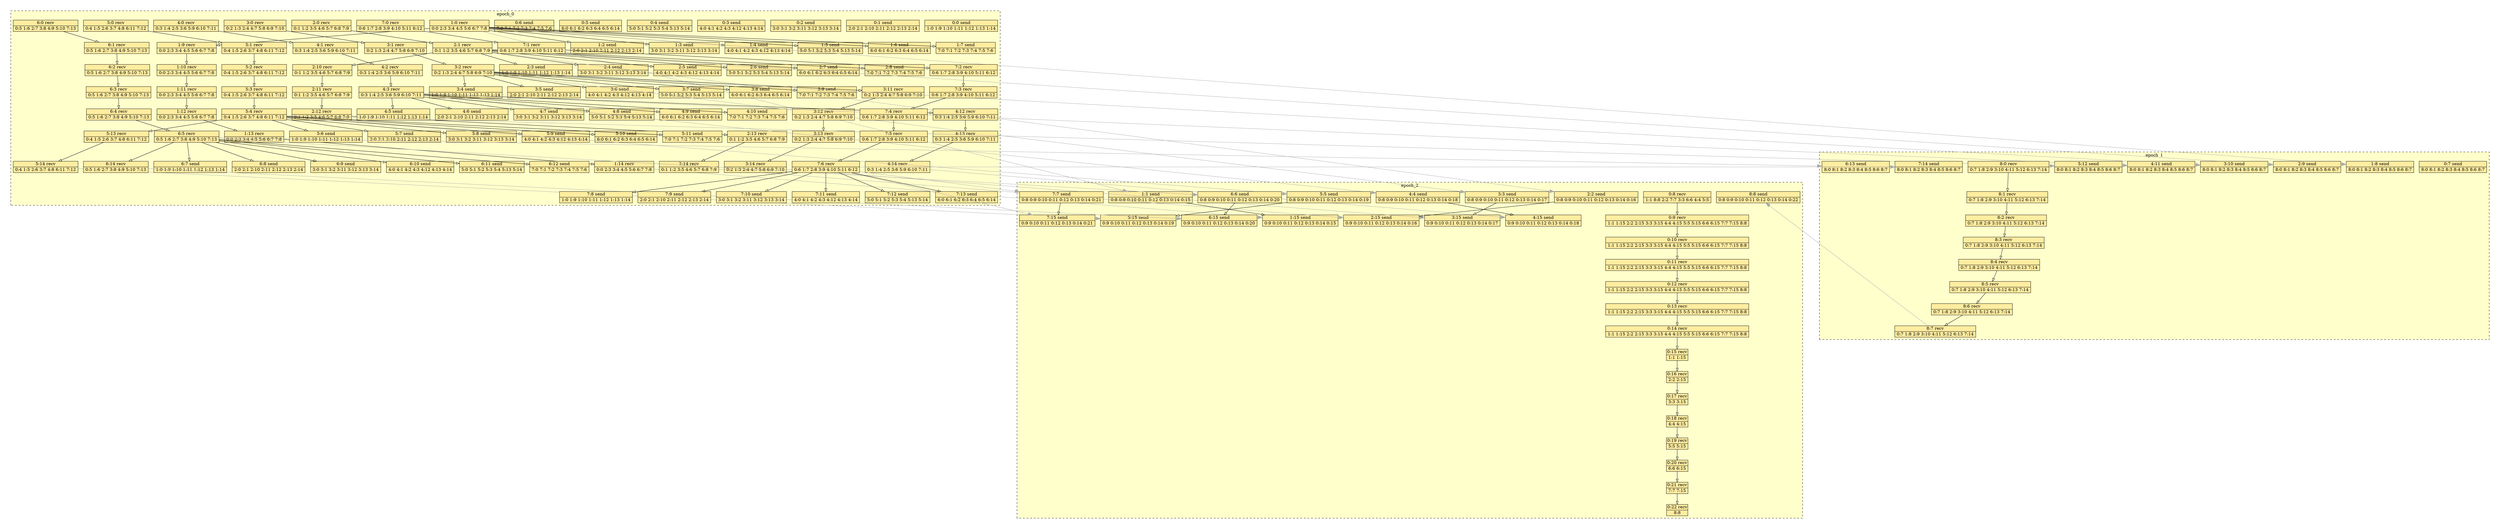 digraph{node[shape=none margin=0 style=filled colorscheme=ylorrd9 fillcolor=2];compound=true;splines=line;subgraph clusterdummy0_0{style=invis;subgraph clusterdummy0_1{style=invis;subgraph clusterdummy0_2{style=invis;subgraph cluster0{style=dashed;colorscheme=ylorrd9;bgcolor=1;edge[arrowhead=empty];label=epoch_0;0[label=<<table border="0" cellborder="0" cellspacing="0"><tr><td>0:0 send</td></tr><hr/><tr><td> 1:0 1:9 1:10 1:11 1:12 1:13 1:14 </td></tr></table>>];1[label=<<table border="0" cellborder="0" cellspacing="0"><tr><td>0:1 send</td></tr><hr/><tr><td> 2:0 2:1 2:10 2:11 2:12 2:13 2:14 </td></tr></table>>];2[label=<<table border="0" cellborder="0" cellspacing="0"><tr><td>0:2 send</td></tr><hr/><tr><td> 3:0 3:1 3:2 3:11 3:12 3:13 3:14 </td></tr></table>>];3[label=<<table border="0" cellborder="0" cellspacing="0"><tr><td>0:3 send</td></tr><hr/><tr><td> 4:0 4:1 4:2 4:3 4:12 4:13 4:14 </td></tr></table>>];4[label=<<table border="0" cellborder="0" cellspacing="0"><tr><td>0:4 send</td></tr><hr/><tr><td> 5:0 5:1 5:2 5:3 5:4 5:13 5:14 </td></tr></table>>];5[label=<<table border="0" cellborder="0" cellspacing="0"><tr><td>0:5 send</td></tr><hr/><tr><td> 6:0 6:1 6:2 6:3 6:4 6:5 6:14 </td></tr></table>>];6[label=<<table border="0" cellborder="0" cellspacing="0"><tr><td>0:6 send</td></tr><hr/><tr><td> 7:0 7:1 7:2 7:3 7:4 7:5 7:6 </td></tr></table>>];23[label=<<table border="0" cellborder="0" cellspacing="0"><tr><td>1:0 recv</td></tr><hr/><tr><td> 0:0 2:3 3:4 4:5 5:6 6:7 7:8 </td></tr></table>>];25[label=<<table border="0" cellborder="0" cellspacing="0"><tr><td>1:2 send</td></tr><hr/><tr><td> 2:0 2:1 2:10 2:11 2:12 2:13 2:14 </td></tr></table>>];23->25;26[label=<<table border="0" cellborder="0" cellspacing="0"><tr><td>1:3 send</td></tr><hr/><tr><td> 3:0 3:1 3:2 3:11 3:12 3:13 3:14 </td></tr></table>>];23->26;27[label=<<table border="0" cellborder="0" cellspacing="0"><tr><td>1:4 send</td></tr><hr/><tr><td> 4:0 4:1 4:2 4:3 4:12 4:13 4:14 </td></tr></table>>];23->27;28[label=<<table border="0" cellborder="0" cellspacing="0"><tr><td>1:5 send</td></tr><hr/><tr><td> 5:0 5:1 5:2 5:3 5:4 5:13 5:14 </td></tr></table>>];23->28;29[label=<<table border="0" cellborder="0" cellspacing="0"><tr><td>1:6 send</td></tr><hr/><tr><td> 6:0 6:1 6:2 6:3 6:4 6:5 6:14 </td></tr></table>>];23->29;30[label=<<table border="0" cellborder="0" cellspacing="0"><tr><td>1:7 send</td></tr><hr/><tr><td> 7:0 7:1 7:2 7:3 7:4 7:5 7:6 </td></tr></table>>];23->30;32[label=<<table border="0" cellborder="0" cellspacing="0"><tr><td>1:9 recv</td></tr><hr/><tr><td> 0:0 2:3 3:4 4:5 5:6 6:7 7:8 </td></tr></table>>];23->32;33[label=<<table border="0" cellborder="0" cellspacing="0"><tr><td>1:10 recv</td></tr><hr/><tr><td> 0:0 2:3 3:4 4:5 5:6 6:7 7:8 </td></tr></table>>];32->33;34[label=<<table border="0" cellborder="0" cellspacing="0"><tr><td>1:11 recv</td></tr><hr/><tr><td> 0:0 2:3 3:4 4:5 5:6 6:7 7:8 </td></tr></table>>];33->34;35[label=<<table border="0" cellborder="0" cellspacing="0"><tr><td>1:12 recv</td></tr><hr/><tr><td> 0:0 2:3 3:4 4:5 5:6 6:7 7:8 </td></tr></table>>];34->35;36[label=<<table border="0" cellborder="0" cellspacing="0"><tr><td>1:13 recv</td></tr><hr/><tr><td> 0:0 2:3 3:4 4:5 5:6 6:7 7:8 </td></tr></table>>];35->36;37[label=<<table border="0" cellborder="0" cellspacing="0"><tr><td>1:14 recv</td></tr><hr/><tr><td> 0:0 2:3 3:4 4:5 5:6 6:7 7:8 </td></tr></table>>];36->37;39[label=<<table border="0" cellborder="0" cellspacing="0"><tr><td>2:0 recv</td></tr><hr/><tr><td> 0:1 1:2 3:5 4:6 5:7 6:8 7:9 </td></tr></table>>];40[label=<<table border="0" cellborder="0" cellspacing="0"><tr><td>2:1 recv</td></tr><hr/><tr><td> 0:1 1:2 3:5 4:6 5:7 6:8 7:9 </td></tr></table>>];39->40;42[label=<<table border="0" cellborder="0" cellspacing="0"><tr><td>2:3 send</td></tr><hr/><tr><td> 1:0 1:9 1:10 1:11 1:12 1:13 1:14 </td></tr></table>>];40->42;43[label=<<table border="0" cellborder="0" cellspacing="0"><tr><td>2:4 send</td></tr><hr/><tr><td> 3:0 3:1 3:2 3:11 3:12 3:13 3:14 </td></tr></table>>];40->43;44[label=<<table border="0" cellborder="0" cellspacing="0"><tr><td>2:5 send</td></tr><hr/><tr><td> 4:0 4:1 4:2 4:3 4:12 4:13 4:14 </td></tr></table>>];40->44;45[label=<<table border="0" cellborder="0" cellspacing="0"><tr><td>2:6 send</td></tr><hr/><tr><td> 5:0 5:1 5:2 5:3 5:4 5:13 5:14 </td></tr></table>>];40->45;46[label=<<table border="0" cellborder="0" cellspacing="0"><tr><td>2:7 send</td></tr><hr/><tr><td> 6:0 6:1 6:2 6:3 6:4 6:5 6:14 </td></tr></table>>];40->46;47[label=<<table border="0" cellborder="0" cellspacing="0"><tr><td>2:8 send</td></tr><hr/><tr><td> 7:0 7:1 7:2 7:3 7:4 7:5 7:6 </td></tr></table>>];40->47;49[label=<<table border="0" cellborder="0" cellspacing="0"><tr><td>2:10 recv</td></tr><hr/><tr><td> 0:1 1:2 3:5 4:6 5:7 6:8 7:9 </td></tr></table>>];40->49;50[label=<<table border="0" cellborder="0" cellspacing="0"><tr><td>2:11 recv</td></tr><hr/><tr><td> 0:1 1:2 3:5 4:6 5:7 6:8 7:9 </td></tr></table>>];49->50;51[label=<<table border="0" cellborder="0" cellspacing="0"><tr><td>2:12 recv</td></tr><hr/><tr><td> 0:1 1:2 3:5 4:6 5:7 6:8 7:9 </td></tr></table>>];50->51;52[label=<<table border="0" cellborder="0" cellspacing="0"><tr><td>2:13 recv</td></tr><hr/><tr><td> 0:1 1:2 3:5 4:6 5:7 6:8 7:9 </td></tr></table>>];51->52;53[label=<<table border="0" cellborder="0" cellspacing="0"><tr><td>2:14 recv</td></tr><hr/><tr><td> 0:1 1:2 3:5 4:6 5:7 6:8 7:9 </td></tr></table>>];52->53;55[label=<<table border="0" cellborder="0" cellspacing="0"><tr><td>3:0 recv</td></tr><hr/><tr><td> 0:2 1:3 2:4 4:7 5:8 6:9 7:10 </td></tr></table>>];56[label=<<table border="0" cellborder="0" cellspacing="0"><tr><td>3:1 recv</td></tr><hr/><tr><td> 0:2 1:3 2:4 4:7 5:8 6:9 7:10 </td></tr></table>>];55->56;57[label=<<table border="0" cellborder="0" cellspacing="0"><tr><td>3:2 recv</td></tr><hr/><tr><td> 0:2 1:3 2:4 4:7 5:8 6:9 7:10 </td></tr></table>>];56->57;59[label=<<table border="0" cellborder="0" cellspacing="0"><tr><td>3:4 send</td></tr><hr/><tr><td> 1:0 1:9 1:10 1:11 1:12 1:13 1:14 </td></tr></table>>];57->59;60[label=<<table border="0" cellborder="0" cellspacing="0"><tr><td>3:5 send</td></tr><hr/><tr><td> 2:0 2:1 2:10 2:11 2:12 2:13 2:14 </td></tr></table>>];57->60;61[label=<<table border="0" cellborder="0" cellspacing="0"><tr><td>3:6 send</td></tr><hr/><tr><td> 4:0 4:1 4:2 4:3 4:12 4:13 4:14 </td></tr></table>>];57->61;62[label=<<table border="0" cellborder="0" cellspacing="0"><tr><td>3:7 send</td></tr><hr/><tr><td> 5:0 5:1 5:2 5:3 5:4 5:13 5:14 </td></tr></table>>];57->62;63[label=<<table border="0" cellborder="0" cellspacing="0"><tr><td>3:8 send</td></tr><hr/><tr><td> 6:0 6:1 6:2 6:3 6:4 6:5 6:14 </td></tr></table>>];57->63;64[label=<<table border="0" cellborder="0" cellspacing="0"><tr><td>3:9 send</td></tr><hr/><tr><td> 7:0 7:1 7:2 7:3 7:4 7:5 7:6 </td></tr></table>>];57->64;66[label=<<table border="0" cellborder="0" cellspacing="0"><tr><td>3:11 recv</td></tr><hr/><tr><td> 0:2 1:3 2:4 4:7 5:8 6:9 7:10 </td></tr></table>>];57->66;67[label=<<table border="0" cellborder="0" cellspacing="0"><tr><td>3:12 recv</td></tr><hr/><tr><td> 0:2 1:3 2:4 4:7 5:8 6:9 7:10 </td></tr></table>>];66->67;68[label=<<table border="0" cellborder="0" cellspacing="0"><tr><td>3:13 recv</td></tr><hr/><tr><td> 0:2 1:3 2:4 4:7 5:8 6:9 7:10 </td></tr></table>>];67->68;69[label=<<table border="0" cellborder="0" cellspacing="0"><tr><td>3:14 recv</td></tr><hr/><tr><td> 0:2 1:3 2:4 4:7 5:8 6:9 7:10 </td></tr></table>>];68->69;71[label=<<table border="0" cellborder="0" cellspacing="0"><tr><td>4:0 recv</td></tr><hr/><tr><td> 0:3 1:4 2:5 3:6 5:9 6:10 7:11 </td></tr></table>>];72[label=<<table border="0" cellborder="0" cellspacing="0"><tr><td>4:1 recv</td></tr><hr/><tr><td> 0:3 1:4 2:5 3:6 5:9 6:10 7:11 </td></tr></table>>];71->72;73[label=<<table border="0" cellborder="0" cellspacing="0"><tr><td>4:2 recv</td></tr><hr/><tr><td> 0:3 1:4 2:5 3:6 5:9 6:10 7:11 </td></tr></table>>];72->73;74[label=<<table border="0" cellborder="0" cellspacing="0"><tr><td>4:3 recv</td></tr><hr/><tr><td> 0:3 1:4 2:5 3:6 5:9 6:10 7:11 </td></tr></table>>];73->74;76[label=<<table border="0" cellborder="0" cellspacing="0"><tr><td>4:5 send</td></tr><hr/><tr><td> 1:0 1:9 1:10 1:11 1:12 1:13 1:14 </td></tr></table>>];74->76;77[label=<<table border="0" cellborder="0" cellspacing="0"><tr><td>4:6 send</td></tr><hr/><tr><td> 2:0 2:1 2:10 2:11 2:12 2:13 2:14 </td></tr></table>>];74->77;78[label=<<table border="0" cellborder="0" cellspacing="0"><tr><td>4:7 send</td></tr><hr/><tr><td> 3:0 3:1 3:2 3:11 3:12 3:13 3:14 </td></tr></table>>];74->78;79[label=<<table border="0" cellborder="0" cellspacing="0"><tr><td>4:8 send</td></tr><hr/><tr><td> 5:0 5:1 5:2 5:3 5:4 5:13 5:14 </td></tr></table>>];74->79;80[label=<<table border="0" cellborder="0" cellspacing="0"><tr><td>4:9 send</td></tr><hr/><tr><td> 6:0 6:1 6:2 6:3 6:4 6:5 6:14 </td></tr></table>>];74->80;81[label=<<table border="0" cellborder="0" cellspacing="0"><tr><td>4:10 send</td></tr><hr/><tr><td> 7:0 7:1 7:2 7:3 7:4 7:5 7:6 </td></tr></table>>];74->81;83[label=<<table border="0" cellborder="0" cellspacing="0"><tr><td>4:12 recv</td></tr><hr/><tr><td> 0:3 1:4 2:5 3:6 5:9 6:10 7:11 </td></tr></table>>];74->83;84[label=<<table border="0" cellborder="0" cellspacing="0"><tr><td>4:13 recv</td></tr><hr/><tr><td> 0:3 1:4 2:5 3:6 5:9 6:10 7:11 </td></tr></table>>];83->84;85[label=<<table border="0" cellborder="0" cellspacing="0"><tr><td>4:14 recv</td></tr><hr/><tr><td> 0:3 1:4 2:5 3:6 5:9 6:10 7:11 </td></tr></table>>];84->85;87[label=<<table border="0" cellborder="0" cellspacing="0"><tr><td>5:0 recv</td></tr><hr/><tr><td> 0:4 1:5 2:6 3:7 4:8 6:11 7:12 </td></tr></table>>];88[label=<<table border="0" cellborder="0" cellspacing="0"><tr><td>5:1 recv</td></tr><hr/><tr><td> 0:4 1:5 2:6 3:7 4:8 6:11 7:12 </td></tr></table>>];87->88;89[label=<<table border="0" cellborder="0" cellspacing="0"><tr><td>5:2 recv</td></tr><hr/><tr><td> 0:4 1:5 2:6 3:7 4:8 6:11 7:12 </td></tr></table>>];88->89;90[label=<<table border="0" cellborder="0" cellspacing="0"><tr><td>5:3 recv</td></tr><hr/><tr><td> 0:4 1:5 2:6 3:7 4:8 6:11 7:12 </td></tr></table>>];89->90;91[label=<<table border="0" cellborder="0" cellspacing="0"><tr><td>5:4 recv</td></tr><hr/><tr><td> 0:4 1:5 2:6 3:7 4:8 6:11 7:12 </td></tr></table>>];90->91;93[label=<<table border="0" cellborder="0" cellspacing="0"><tr><td>5:6 send</td></tr><hr/><tr><td> 1:0 1:9 1:10 1:11 1:12 1:13 1:14 </td></tr></table>>];91->93;94[label=<<table border="0" cellborder="0" cellspacing="0"><tr><td>5:7 send</td></tr><hr/><tr><td> 2:0 2:1 2:10 2:11 2:12 2:13 2:14 </td></tr></table>>];91->94;95[label=<<table border="0" cellborder="0" cellspacing="0"><tr><td>5:8 send</td></tr><hr/><tr><td> 3:0 3:1 3:2 3:11 3:12 3:13 3:14 </td></tr></table>>];91->95;96[label=<<table border="0" cellborder="0" cellspacing="0"><tr><td>5:9 send</td></tr><hr/><tr><td> 4:0 4:1 4:2 4:3 4:12 4:13 4:14 </td></tr></table>>];91->96;97[label=<<table border="0" cellborder="0" cellspacing="0"><tr><td>5:10 send</td></tr><hr/><tr><td> 6:0 6:1 6:2 6:3 6:4 6:5 6:14 </td></tr></table>>];91->97;98[label=<<table border="0" cellborder="0" cellspacing="0"><tr><td>5:11 send</td></tr><hr/><tr><td> 7:0 7:1 7:2 7:3 7:4 7:5 7:6 </td></tr></table>>];91->98;100[label=<<table border="0" cellborder="0" cellspacing="0"><tr><td>5:13 recv</td></tr><hr/><tr><td> 0:4 1:5 2:6 3:7 4:8 6:11 7:12 </td></tr></table>>];91->100;101[label=<<table border="0" cellborder="0" cellspacing="0"><tr><td>5:14 recv</td></tr><hr/><tr><td> 0:4 1:5 2:6 3:7 4:8 6:11 7:12 </td></tr></table>>];100->101;103[label=<<table border="0" cellborder="0" cellspacing="0"><tr><td>6:0 recv</td></tr><hr/><tr><td> 0:5 1:6 2:7 3:8 4:9 5:10 7:13 </td></tr></table>>];104[label=<<table border="0" cellborder="0" cellspacing="0"><tr><td>6:1 recv</td></tr><hr/><tr><td> 0:5 1:6 2:7 3:8 4:9 5:10 7:13 </td></tr></table>>];103->104;105[label=<<table border="0" cellborder="0" cellspacing="0"><tr><td>6:2 recv</td></tr><hr/><tr><td> 0:5 1:6 2:7 3:8 4:9 5:10 7:13 </td></tr></table>>];104->105;106[label=<<table border="0" cellborder="0" cellspacing="0"><tr><td>6:3 recv</td></tr><hr/><tr><td> 0:5 1:6 2:7 3:8 4:9 5:10 7:13 </td></tr></table>>];105->106;107[label=<<table border="0" cellborder="0" cellspacing="0"><tr><td>6:4 recv</td></tr><hr/><tr><td> 0:5 1:6 2:7 3:8 4:9 5:10 7:13 </td></tr></table>>];106->107;108[label=<<table border="0" cellborder="0" cellspacing="0"><tr><td>6:5 recv</td></tr><hr/><tr><td> 0:5 1:6 2:7 3:8 4:9 5:10 7:13 </td></tr></table>>];107->108;110[label=<<table border="0" cellborder="0" cellspacing="0"><tr><td>6:7 send</td></tr><hr/><tr><td> 1:0 1:9 1:10 1:11 1:12 1:13 1:14 </td></tr></table>>];108->110;111[label=<<table border="0" cellborder="0" cellspacing="0"><tr><td>6:8 send</td></tr><hr/><tr><td> 2:0 2:1 2:10 2:11 2:12 2:13 2:14 </td></tr></table>>];108->111;112[label=<<table border="0" cellborder="0" cellspacing="0"><tr><td>6:9 send</td></tr><hr/><tr><td> 3:0 3:1 3:2 3:11 3:12 3:13 3:14 </td></tr></table>>];108->112;113[label=<<table border="0" cellborder="0" cellspacing="0"><tr><td>6:10 send</td></tr><hr/><tr><td> 4:0 4:1 4:2 4:3 4:12 4:13 4:14 </td></tr></table>>];108->113;114[label=<<table border="0" cellborder="0" cellspacing="0"><tr><td>6:11 send</td></tr><hr/><tr><td> 5:0 5:1 5:2 5:3 5:4 5:13 5:14 </td></tr></table>>];108->114;115[label=<<table border="0" cellborder="0" cellspacing="0"><tr><td>6:12 send</td></tr><hr/><tr><td> 7:0 7:1 7:2 7:3 7:4 7:5 7:6 </td></tr></table>>];108->115;117[label=<<table border="0" cellborder="0" cellspacing="0"><tr><td>6:14 recv</td></tr><hr/><tr><td> 0:5 1:6 2:7 3:8 4:9 5:10 7:13 </td></tr></table>>];108->117;119[label=<<table border="0" cellborder="0" cellspacing="0"><tr><td>7:0 recv</td></tr><hr/><tr><td> 0:6 1:7 2:8 3:9 4:10 5:11 6:12 </td></tr></table>>];120[label=<<table border="0" cellborder="0" cellspacing="0"><tr><td>7:1 recv</td></tr><hr/><tr><td> 0:6 1:7 2:8 3:9 4:10 5:11 6:12 </td></tr></table>>];119->120;121[label=<<table border="0" cellborder="0" cellspacing="0"><tr><td>7:2 recv</td></tr><hr/><tr><td> 0:6 1:7 2:8 3:9 4:10 5:11 6:12 </td></tr></table>>];120->121;122[label=<<table border="0" cellborder="0" cellspacing="0"><tr><td>7:3 recv</td></tr><hr/><tr><td> 0:6 1:7 2:8 3:9 4:10 5:11 6:12 </td></tr></table>>];121->122;123[label=<<table border="0" cellborder="0" cellspacing="0"><tr><td>7:4 recv</td></tr><hr/><tr><td> 0:6 1:7 2:8 3:9 4:10 5:11 6:12 </td></tr></table>>];122->123;124[label=<<table border="0" cellborder="0" cellspacing="0"><tr><td>7:5 recv</td></tr><hr/><tr><td> 0:6 1:7 2:8 3:9 4:10 5:11 6:12 </td></tr></table>>];123->124;125[label=<<table border="0" cellborder="0" cellspacing="0"><tr><td>7:6 recv</td></tr><hr/><tr><td> 0:6 1:7 2:8 3:9 4:10 5:11 6:12 </td></tr></table>>];124->125;127[label=<<table border="0" cellborder="0" cellspacing="0"><tr><td>7:8 send</td></tr><hr/><tr><td> 1:0 1:9 1:10 1:11 1:12 1:13 1:14 </td></tr></table>>];125->127;128[label=<<table border="0" cellborder="0" cellspacing="0"><tr><td>7:9 send</td></tr><hr/><tr><td> 2:0 2:1 2:10 2:11 2:12 2:13 2:14 </td></tr></table>>];125->128;129[label=<<table border="0" cellborder="0" cellspacing="0"><tr><td>7:10 send</td></tr><hr/><tr><td> 3:0 3:1 3:2 3:11 3:12 3:13 3:14 </td></tr></table>>];125->129;130[label=<<table border="0" cellborder="0" cellspacing="0"><tr><td>7:11 send</td></tr><hr/><tr><td> 4:0 4:1 4:2 4:3 4:12 4:13 4:14 </td></tr></table>>];125->130;131[label=<<table border="0" cellborder="0" cellspacing="0"><tr><td>7:12 send</td></tr><hr/><tr><td> 5:0 5:1 5:2 5:3 5:4 5:13 5:14 </td></tr></table>>];125->131;132[label=<<table border="0" cellborder="0" cellspacing="0"><tr><td>7:13 send</td></tr><hr/><tr><td> 6:0 6:1 6:2 6:3 6:4 6:5 6:14 </td></tr></table>>];125->132;}}}}subgraph clusterdummy1_0{style=invis;subgraph clusterdummy1_1{style=invis;subgraph clusterdummy1_2{style=invis;subgraph cluster1{style=dashed;colorscheme=ylorrd9;bgcolor=1;edge[arrowhead=empty];label=epoch_1;7[label=<<table border="0" cellborder="0" cellspacing="0"><tr><td>0:7 send</td></tr><hr/><tr><td> 8:0 8:1 8:2 8:3 8:4 8:5 8:6 8:7 </td></tr></table>>];31[label=<<table border="0" cellborder="0" cellspacing="0"><tr><td>1:8 send</td></tr><hr/><tr><td> 8:0 8:1 8:2 8:3 8:4 8:5 8:6 8:7 </td></tr></table>>];48[label=<<table border="0" cellborder="0" cellspacing="0"><tr><td>2:9 send</td></tr><hr/><tr><td> 8:0 8:1 8:2 8:3 8:4 8:5 8:6 8:7 </td></tr></table>>];65[label=<<table border="0" cellborder="0" cellspacing="0"><tr><td>3:10 send</td></tr><hr/><tr><td> 8:0 8:1 8:2 8:3 8:4 8:5 8:6 8:7 </td></tr></table>>];82[label=<<table border="0" cellborder="0" cellspacing="0"><tr><td>4:11 send</td></tr><hr/><tr><td> 8:0 8:1 8:2 8:3 8:4 8:5 8:6 8:7 </td></tr></table>>];99[label=<<table border="0" cellborder="0" cellspacing="0"><tr><td>5:12 send</td></tr><hr/><tr><td> 8:0 8:1 8:2 8:3 8:4 8:5 8:6 8:7 </td></tr></table>>];116[label=<<table border="0" cellborder="0" cellspacing="0"><tr><td>6:13 send</td></tr><hr/><tr><td> 8:0 8:1 8:2 8:3 8:4 8:5 8:6 8:7 </td></tr></table>>];133[label=<<table border="0" cellborder="0" cellspacing="0"><tr><td>7:14 send</td></tr><hr/><tr><td> 8:0 8:1 8:2 8:3 8:4 8:5 8:6 8:7 </td></tr></table>>];135[label=<<table border="0" cellborder="0" cellspacing="0"><tr><td>8:0 recv</td></tr><hr/><tr><td> 0:7 1:8 2:9 3:10 4:11 5:12 6:13 7:14 </td></tr></table>>];136[label=<<table border="0" cellborder="0" cellspacing="0"><tr><td>8:1 recv</td></tr><hr/><tr><td> 0:7 1:8 2:9 3:10 4:11 5:12 6:13 7:14 </td></tr></table>>];135->136;137[label=<<table border="0" cellborder="0" cellspacing="0"><tr><td>8:2 recv</td></tr><hr/><tr><td> 0:7 1:8 2:9 3:10 4:11 5:12 6:13 7:14 </td></tr></table>>];136->137;138[label=<<table border="0" cellborder="0" cellspacing="0"><tr><td>8:3 recv</td></tr><hr/><tr><td> 0:7 1:8 2:9 3:10 4:11 5:12 6:13 7:14 </td></tr></table>>];137->138;139[label=<<table border="0" cellborder="0" cellspacing="0"><tr><td>8:4 recv</td></tr><hr/><tr><td> 0:7 1:8 2:9 3:10 4:11 5:12 6:13 7:14 </td></tr></table>>];138->139;140[label=<<table border="0" cellborder="0" cellspacing="0"><tr><td>8:5 recv</td></tr><hr/><tr><td> 0:7 1:8 2:9 3:10 4:11 5:12 6:13 7:14 </td></tr></table>>];139->140;141[label=<<table border="0" cellborder="0" cellspacing="0"><tr><td>8:6 recv</td></tr><hr/><tr><td> 0:7 1:8 2:9 3:10 4:11 5:12 6:13 7:14 </td></tr></table>>];140->141;142[label=<<table border="0" cellborder="0" cellspacing="0"><tr><td>8:7 recv</td></tr><hr/><tr><td> 0:7 1:8 2:9 3:10 4:11 5:12 6:13 7:14 </td></tr></table>>];141->142;}}}}subgraph clusterdummy2_0{style=invis;subgraph clusterdummy2_1{style=invis;subgraph clusterdummy2_2{style=invis;subgraph cluster2{style=dashed;colorscheme=ylorrd9;bgcolor=1;edge[arrowhead=empty];label=epoch_2;8[label=<<table border="0" cellborder="0" cellspacing="0"><tr><td>0:8 recv</td></tr><hr/><tr><td> 1:1 8:8 2:2 7:7 3:3 6:6 4:4 5:5 </td></tr></table>>];9[label=<<table border="0" cellborder="0" cellspacing="0"><tr><td>0:9 recv</td></tr><hr/><tr><td> 1:1 1:15 2:2 2:15 3:3 3:15 4:4 4:15 5:5 5:15 6:6 6:15 7:7 7:15 8:8 </td></tr></table>>];8->9;10[label=<<table border="0" cellborder="0" cellspacing="0"><tr><td>0:10 recv</td></tr><hr/><tr><td> 1:1 1:15 2:2 2:15 3:3 3:15 4:4 4:15 5:5 5:15 6:6 6:15 7:7 7:15 8:8 </td></tr></table>>];9->10;11[label=<<table border="0" cellborder="0" cellspacing="0"><tr><td>0:11 recv</td></tr><hr/><tr><td> 1:1 1:15 2:2 2:15 3:3 3:15 4:4 4:15 5:5 5:15 6:6 6:15 7:7 7:15 8:8 </td></tr></table>>];10->11;12[label=<<table border="0" cellborder="0" cellspacing="0"><tr><td>0:12 recv</td></tr><hr/><tr><td> 1:1 1:15 2:2 2:15 3:3 3:15 4:4 4:15 5:5 5:15 6:6 6:15 7:7 7:15 8:8 </td></tr></table>>];11->12;13[label=<<table border="0" cellborder="0" cellspacing="0"><tr><td>0:13 recv</td></tr><hr/><tr><td> 1:1 1:15 2:2 2:15 3:3 3:15 4:4 4:15 5:5 5:15 6:6 6:15 7:7 7:15 8:8 </td></tr></table>>];12->13;14[label=<<table border="0" cellborder="0" cellspacing="0"><tr><td>0:14 recv</td></tr><hr/><tr><td> 1:1 1:15 2:2 2:15 3:3 3:15 4:4 4:15 5:5 5:15 6:6 6:15 7:7 7:15 8:8 </td></tr></table>>];13->14;15[label=<<table border="0" cellborder="0" cellspacing="0"><tr><td>0:15 recv</td></tr><hr/><tr><td> 1:1 1:15 </td></tr></table>>];14->15;16[label=<<table border="0" cellborder="0" cellspacing="0"><tr><td>0:16 recv</td></tr><hr/><tr><td> 2:2 2:15 </td></tr></table>>];15->16;17[label=<<table border="0" cellborder="0" cellspacing="0"><tr><td>0:17 recv</td></tr><hr/><tr><td> 3:3 3:15 </td></tr></table>>];16->17;18[label=<<table border="0" cellborder="0" cellspacing="0"><tr><td>0:18 recv</td></tr><hr/><tr><td> 4:4 4:15 </td></tr></table>>];17->18;19[label=<<table border="0" cellborder="0" cellspacing="0"><tr><td>0:19 recv</td></tr><hr/><tr><td> 5:5 5:15 </td></tr></table>>];18->19;20[label=<<table border="0" cellborder="0" cellspacing="0"><tr><td>0:20 recv</td></tr><hr/><tr><td> 6:6 6:15 </td></tr></table>>];19->20;21[label=<<table border="0" cellborder="0" cellspacing="0"><tr><td>0:21 recv</td></tr><hr/><tr><td> 7:7 7:15 </td></tr></table>>];20->21;22[label=<<table border="0" cellborder="0" cellspacing="0"><tr><td>0:22 recv</td></tr><hr/><tr><td> 8:8 </td></tr></table>>];21->22;24[label=<<table border="0" cellborder="0" cellspacing="0"><tr><td>1:1 send</td></tr><hr/><tr><td> 0:8 0:9 0:10 0:11 0:12 0:13 0:14 0:15 </td></tr></table>>];38[label=<<table border="0" cellborder="0" cellspacing="0"><tr><td>1:15 send</td></tr><hr/><tr><td> 0:9 0:10 0:11 0:12 0:13 0:14 0:15 </td></tr></table>>];24->38;41[label=<<table border="0" cellborder="0" cellspacing="0"><tr><td>2:2 send</td></tr><hr/><tr><td> 0:8 0:9 0:10 0:11 0:12 0:13 0:14 0:16 </td></tr></table>>];54[label=<<table border="0" cellborder="0" cellspacing="0"><tr><td>2:15 send</td></tr><hr/><tr><td> 0:9 0:10 0:11 0:12 0:13 0:14 0:16 </td></tr></table>>];41->54;58[label=<<table border="0" cellborder="0" cellspacing="0"><tr><td>3:3 send</td></tr><hr/><tr><td> 0:8 0:9 0:10 0:11 0:12 0:13 0:14 0:17 </td></tr></table>>];70[label=<<table border="0" cellborder="0" cellspacing="0"><tr><td>3:15 send</td></tr><hr/><tr><td> 0:9 0:10 0:11 0:12 0:13 0:14 0:17 </td></tr></table>>];58->70;75[label=<<table border="0" cellborder="0" cellspacing="0"><tr><td>4:4 send</td></tr><hr/><tr><td> 0:8 0:9 0:10 0:11 0:12 0:13 0:14 0:18 </td></tr></table>>];86[label=<<table border="0" cellborder="0" cellspacing="0"><tr><td>4:15 send</td></tr><hr/><tr><td> 0:9 0:10 0:11 0:12 0:13 0:14 0:18 </td></tr></table>>];75->86;92[label=<<table border="0" cellborder="0" cellspacing="0"><tr><td>5:5 send</td></tr><hr/><tr><td> 0:8 0:9 0:10 0:11 0:12 0:13 0:14 0:19 </td></tr></table>>];102[label=<<table border="0" cellborder="0" cellspacing="0"><tr><td>5:15 send</td></tr><hr/><tr><td> 0:9 0:10 0:11 0:12 0:13 0:14 0:19 </td></tr></table>>];92->102;109[label=<<table border="0" cellborder="0" cellspacing="0"><tr><td>6:6 send</td></tr><hr/><tr><td> 0:8 0:9 0:10 0:11 0:12 0:13 0:14 0:20 </td></tr></table>>];118[label=<<table border="0" cellborder="0" cellspacing="0"><tr><td>6:15 send</td></tr><hr/><tr><td> 0:9 0:10 0:11 0:12 0:13 0:14 0:20 </td></tr></table>>];109->118;126[label=<<table border="0" cellborder="0" cellspacing="0"><tr><td>7:7 send</td></tr><hr/><tr><td> 0:8 0:9 0:10 0:11 0:12 0:13 0:14 0:21 </td></tr></table>>];134[label=<<table border="0" cellborder="0" cellspacing="0"><tr><td>7:15 send</td></tr><hr/><tr><td> 0:9 0:10 0:11 0:12 0:13 0:14 0:21 </td></tr></table>>];126->134;143[label=<<table border="0" cellborder="0" cellspacing="0"><tr><td>8:8 send</td></tr><hr/><tr><td> 0:8 0:9 0:10 0:11 0:12 0:13 0:14 0:22 </td></tr></table>>];}}}}subgraph{edge[color=darkgray arrowsize=1.5];23->24;23->31;37->38;40->41;40->48;53->54;57->58;57->65;69->70;74->75;74->82;85->86;91->92;91->99;101->102;108->109;108->116;117->118;125->126;125->133;125->134;142->143;}}